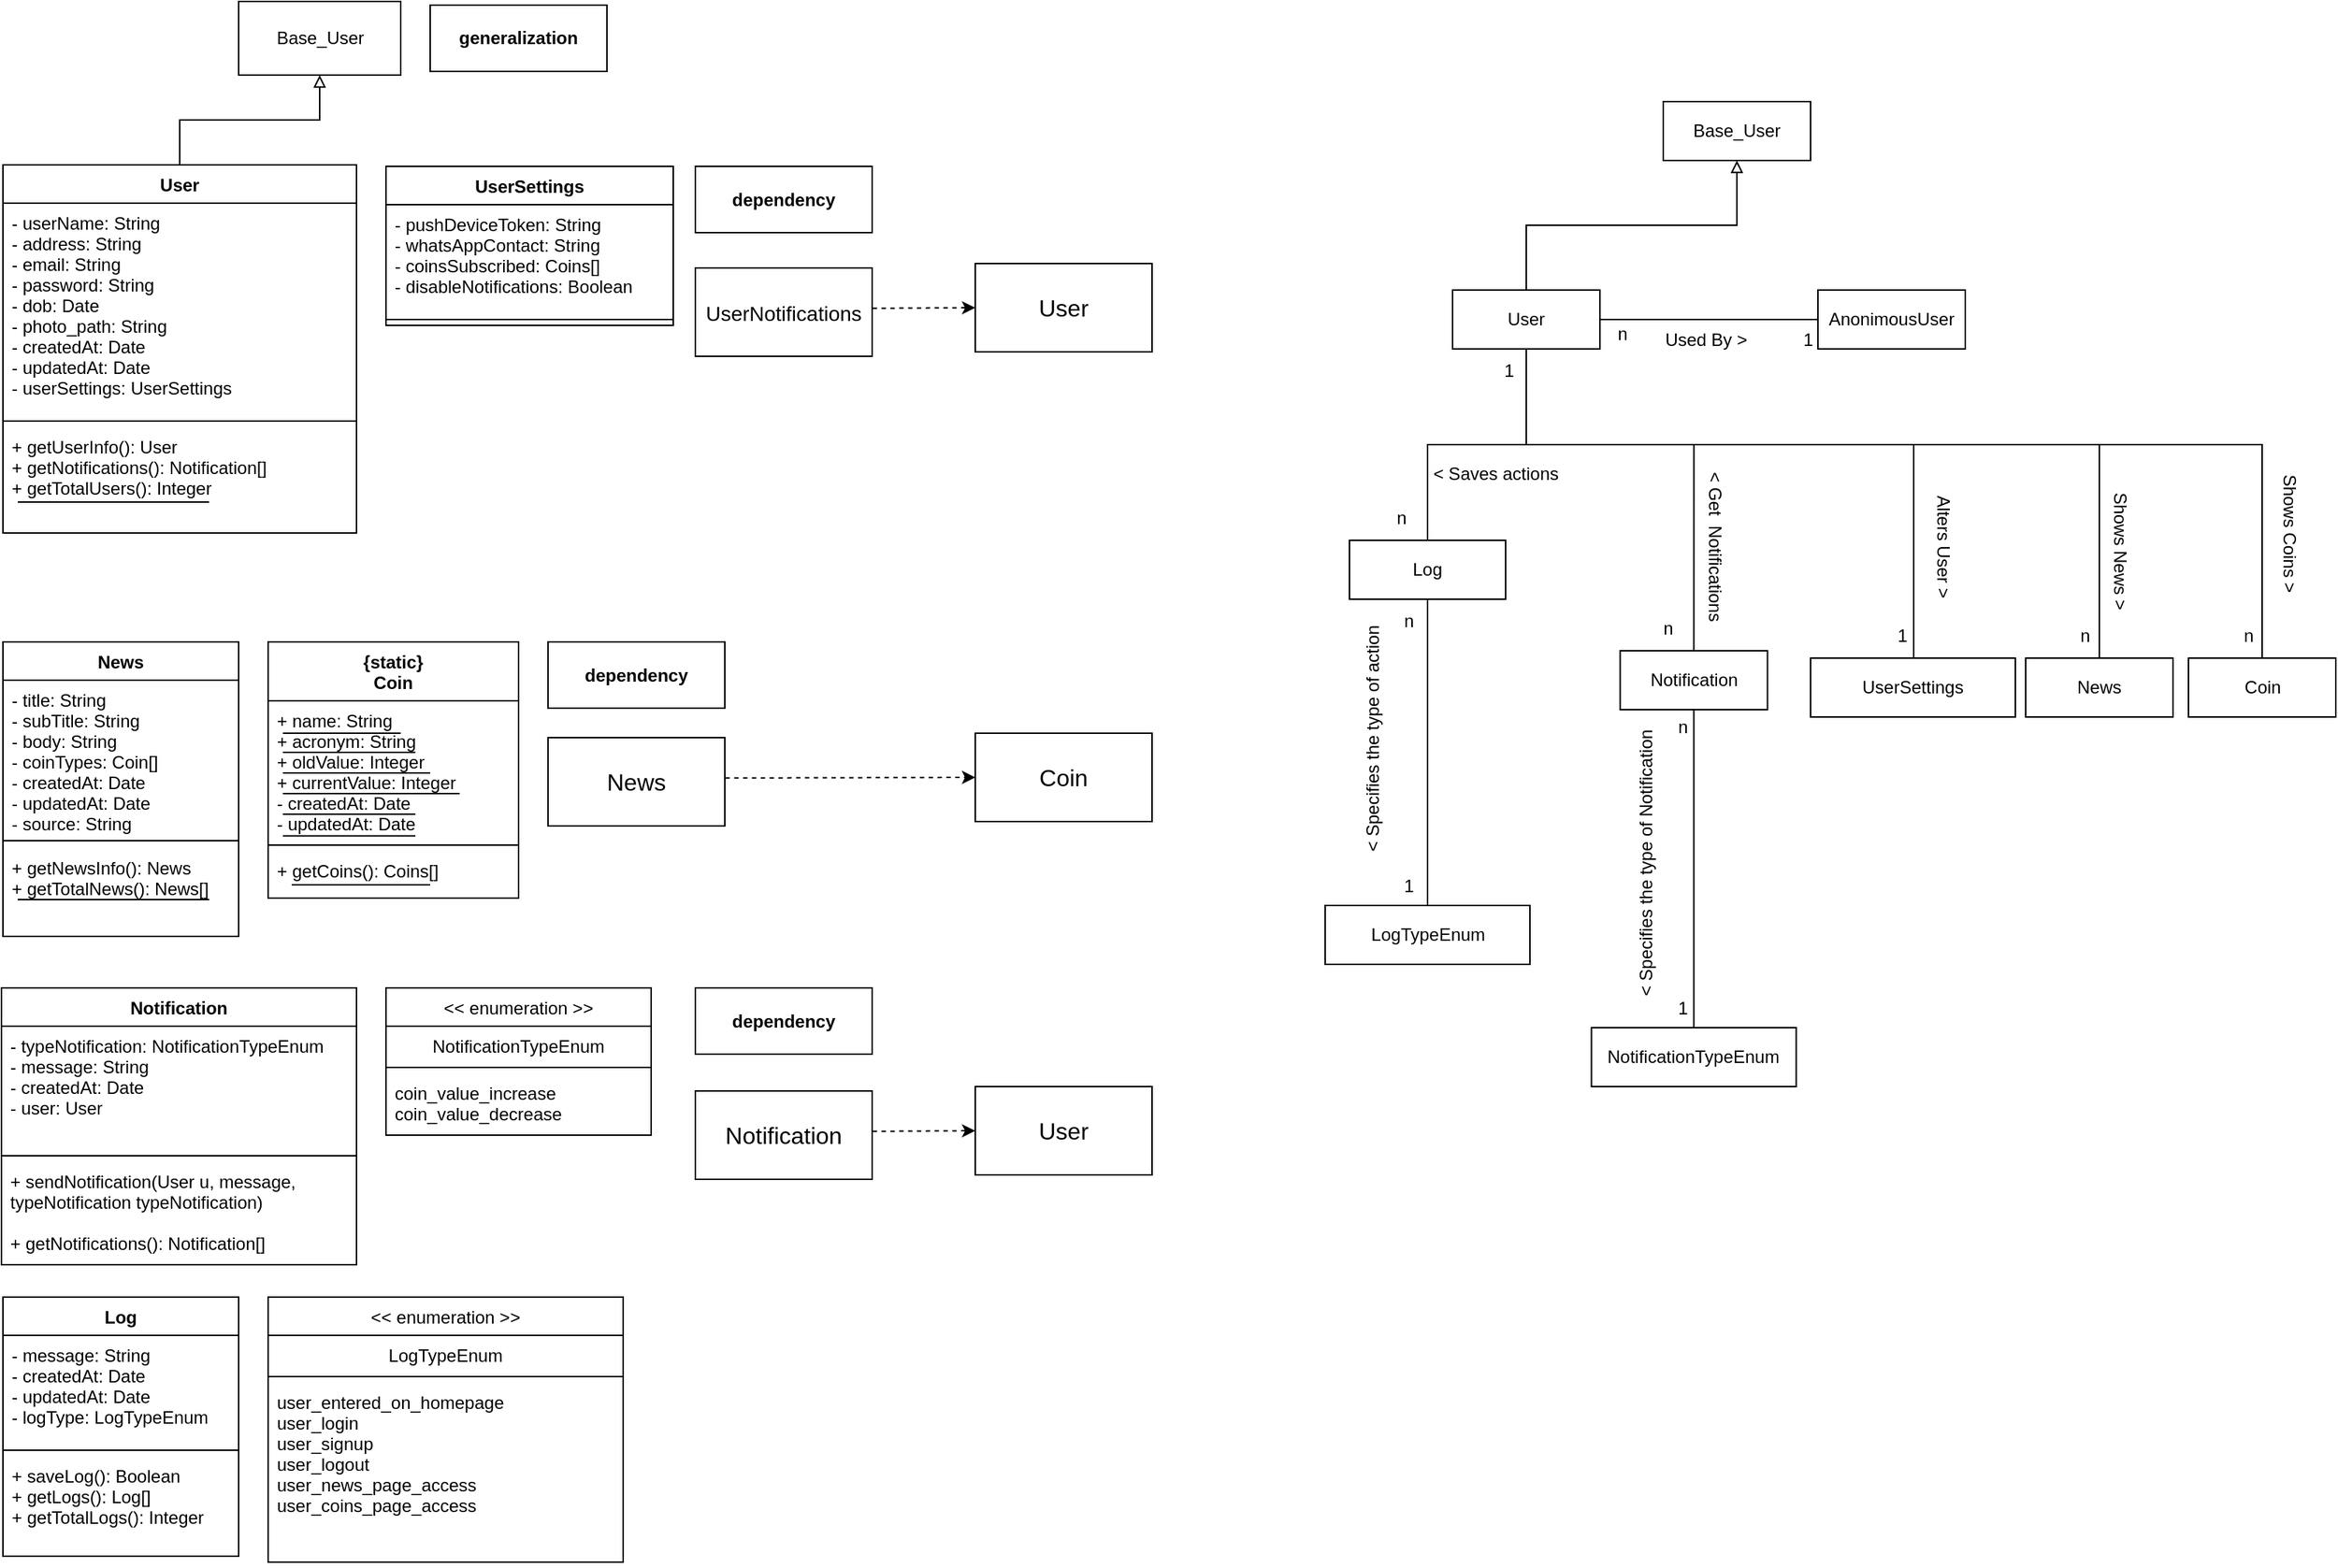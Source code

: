 <mxfile version="20.8.1" type="github">
  <diagram name="Page-1" id="c4acf3e9-155e-7222-9cf6-157b1a14988f">
    <mxGraphModel dx="1050" dy="573" grid="1" gridSize="10" guides="1" tooltips="1" connect="1" arrows="0" fold="1" page="1" pageScale="1" pageWidth="850" pageHeight="1100" background="none" math="0" shadow="0">
      <root>
        <mxCell id="0" />
        <mxCell id="1" parent="0" />
        <mxCell id="1kVBZCadghKIxwW6q3Z--1" value="Base_User" style="html=1;" parent="1" vertex="1">
          <mxGeometry x="200" y="20" width="110" height="50" as="geometry" />
        </mxCell>
        <mxCell id="1kVBZCadghKIxwW6q3Z--12" style="edgeStyle=orthogonalEdgeStyle;rounded=0;orthogonalLoop=1;jettySize=auto;html=1;exitX=0.5;exitY=0;exitDx=0;exitDy=0;entryX=0.5;entryY=1;entryDx=0;entryDy=0;endArrow=block;endFill=0;" parent="1" source="1kVBZCadghKIxwW6q3Z--2" target="1kVBZCadghKIxwW6q3Z--1" edge="1">
          <mxGeometry relative="1" as="geometry" />
        </mxCell>
        <mxCell id="1kVBZCadghKIxwW6q3Z--2" value="User" style="swimlane;fontStyle=1;align=center;verticalAlign=top;childLayout=stackLayout;horizontal=1;startSize=26;horizontalStack=0;resizeParent=1;resizeParentMax=0;resizeLast=0;collapsible=1;marginBottom=0;" parent="1" vertex="1">
          <mxGeometry x="40" y="131" width="240" height="250" as="geometry" />
        </mxCell>
        <mxCell id="1kVBZCadghKIxwW6q3Z--3" value="- userName: String&#xa;- address: String&#xa;- email: String&#xa;- password: String&#xa;- dob: Date&#xa;- photo_path: String&#xa;- createdAt: Date&#xa;- updatedAt: Date&#xa;- userSettings: UserSettings" style="text;strokeColor=none;fillColor=none;align=left;verticalAlign=top;spacingLeft=4;spacingRight=4;overflow=hidden;rotatable=0;points=[[0,0.5],[1,0.5]];portConstraint=eastwest;" parent="1kVBZCadghKIxwW6q3Z--2" vertex="1">
          <mxGeometry y="26" width="240" height="144" as="geometry" />
        </mxCell>
        <mxCell id="1kVBZCadghKIxwW6q3Z--4" value="" style="line;strokeWidth=1;fillColor=none;align=left;verticalAlign=middle;spacingTop=-1;spacingLeft=3;spacingRight=3;rotatable=0;labelPosition=right;points=[];portConstraint=eastwest;strokeColor=inherit;" parent="1kVBZCadghKIxwW6q3Z--2" vertex="1">
          <mxGeometry y="170" width="240" height="8" as="geometry" />
        </mxCell>
        <mxCell id="1kVBZCadghKIxwW6q3Z--5" value="+ getUserInfo(): User&#xa;+ getNotifications(): Notification[]&#xa;+ getTotalUsers(): Integer&#xa;" style="text;strokeColor=none;fillColor=none;align=left;verticalAlign=top;spacingLeft=4;spacingRight=4;overflow=hidden;rotatable=0;points=[[0,0.5],[1,0.5]];portConstraint=eastwest;" parent="1kVBZCadghKIxwW6q3Z--2" vertex="1">
          <mxGeometry y="178" width="240" height="72" as="geometry" />
        </mxCell>
        <mxCell id="AQvi-JiErW5GFwQCS90G-25" value="" style="endArrow=none;html=1;rounded=0;fontSize=16;exitX=0.042;exitY=0.464;exitDx=0;exitDy=0;exitPerimeter=0;entryX=0.583;entryY=0.464;entryDx=0;entryDy=0;entryPerimeter=0;" parent="1kVBZCadghKIxwW6q3Z--2" edge="1">
          <mxGeometry width="50" height="50" relative="1" as="geometry">
            <mxPoint x="10.08" y="228.998" as="sourcePoint" />
            <mxPoint x="139.92" y="228.998" as="targetPoint" />
          </mxGeometry>
        </mxCell>
        <mxCell id="IO16yfaYJcbksJ0PaBm1-2" value="{static}&#xa;Coin" style="swimlane;fontStyle=1;align=center;verticalAlign=top;childLayout=stackLayout;horizontal=1;startSize=40;horizontalStack=0;resizeParent=1;resizeParentMax=0;resizeLast=0;collapsible=1;marginBottom=0;" parent="1" vertex="1">
          <mxGeometry x="220" y="455" width="170" height="174" as="geometry" />
        </mxCell>
        <mxCell id="AQvi-JiErW5GFwQCS90G-5" value="" style="endArrow=none;html=1;rounded=0;" parent="IO16yfaYJcbksJ0PaBm1-2" edge="1">
          <mxGeometry width="50" height="50" relative="1" as="geometry">
            <mxPoint x="10.0" y="75" as="sourcePoint" />
            <mxPoint x="100" y="75" as="targetPoint" />
          </mxGeometry>
        </mxCell>
        <mxCell id="AQvi-JiErW5GFwQCS90G-6" value="" style="endArrow=none;html=1;rounded=0;" parent="IO16yfaYJcbksJ0PaBm1-2" edge="1">
          <mxGeometry width="50" height="50" relative="1" as="geometry">
            <mxPoint x="10.0" y="62" as="sourcePoint" />
            <mxPoint x="90" y="62" as="targetPoint" />
          </mxGeometry>
        </mxCell>
        <mxCell id="IO16yfaYJcbksJ0PaBm1-3" value="+ name: String&#xa;+ acronym: String&#xa;+ oldValue: Integer&#xa;+ currentValue: Integer&#xa;- createdAt: Date&#xa;- updatedAt: Date&#xa;&#xa;" style="text;strokeColor=none;fillColor=none;align=left;verticalAlign=top;spacingLeft=4;spacingRight=4;overflow=hidden;rotatable=0;points=[[0,0.5],[1,0.5]];portConstraint=eastwest;" parent="IO16yfaYJcbksJ0PaBm1-2" vertex="1">
          <mxGeometry y="40" width="170" height="94" as="geometry" />
        </mxCell>
        <mxCell id="AQvi-JiErW5GFwQCS90G-9" value="" style="endArrow=none;html=1;rounded=0;" parent="IO16yfaYJcbksJ0PaBm1-2" edge="1">
          <mxGeometry width="50" height="50" relative="1" as="geometry">
            <mxPoint x="10.0" y="131.81" as="sourcePoint" />
            <mxPoint x="100" y="131.81" as="targetPoint" />
          </mxGeometry>
        </mxCell>
        <mxCell id="AQvi-JiErW5GFwQCS90G-8" value="" style="endArrow=none;html=1;rounded=0;" parent="IO16yfaYJcbksJ0PaBm1-2" edge="1">
          <mxGeometry width="50" height="50" relative="1" as="geometry">
            <mxPoint x="10.0" y="117" as="sourcePoint" />
            <mxPoint x="100" y="117" as="targetPoint" />
          </mxGeometry>
        </mxCell>
        <mxCell id="AQvi-JiErW5GFwQCS90G-7" value="" style="endArrow=none;html=1;rounded=0;" parent="IO16yfaYJcbksJ0PaBm1-2" edge="1">
          <mxGeometry width="50" height="50" relative="1" as="geometry">
            <mxPoint x="10.0" y="103" as="sourcePoint" />
            <mxPoint x="130" y="103" as="targetPoint" />
          </mxGeometry>
        </mxCell>
        <mxCell id="IO16yfaYJcbksJ0PaBm1-4" value="" style="line;strokeWidth=1;fillColor=none;align=left;verticalAlign=middle;spacingTop=-1;spacingLeft=3;spacingRight=3;rotatable=0;labelPosition=right;points=[];portConstraint=eastwest;strokeColor=inherit;" parent="IO16yfaYJcbksJ0PaBm1-2" vertex="1">
          <mxGeometry y="134" width="170" height="8" as="geometry" />
        </mxCell>
        <mxCell id="IO16yfaYJcbksJ0PaBm1-5" value="+ getCoins(): Coins[]" style="text;strokeColor=none;fillColor=none;align=left;verticalAlign=top;spacingLeft=4;spacingRight=4;overflow=hidden;rotatable=0;points=[[0,0.5],[1,0.5]];portConstraint=eastwest;" parent="IO16yfaYJcbksJ0PaBm1-2" vertex="1">
          <mxGeometry y="142" width="170" height="32" as="geometry" />
        </mxCell>
        <mxCell id="AQvi-JiErW5GFwQCS90G-4" value="" style="endArrow=none;html=1;rounded=0;" parent="IO16yfaYJcbksJ0PaBm1-2" edge="1">
          <mxGeometry width="50" height="50" relative="1" as="geometry">
            <mxPoint x="10" y="89" as="sourcePoint" />
            <mxPoint x="110" y="89" as="targetPoint" />
          </mxGeometry>
        </mxCell>
        <mxCell id="AQvi-JiErW5GFwQCS90G-21" value="" style="endArrow=none;html=1;rounded=0;entryX=0.647;entryY=0.719;entryDx=0;entryDy=0;entryPerimeter=0;" parent="IO16yfaYJcbksJ0PaBm1-2" target="IO16yfaYJcbksJ0PaBm1-5" edge="1">
          <mxGeometry width="50" height="50" relative="1" as="geometry">
            <mxPoint x="16.0" y="165.0" as="sourcePoint" />
            <mxPoint x="96.0" y="165" as="targetPoint" />
          </mxGeometry>
        </mxCell>
        <mxCell id="R11sex2J8XhDxBknBM0T-1" value="Notification" style="swimlane;fontStyle=1;align=center;verticalAlign=top;childLayout=stackLayout;horizontal=1;startSize=26;horizontalStack=0;resizeParent=1;resizeParentMax=0;resizeLast=0;collapsible=1;marginBottom=0;" parent="1" vertex="1">
          <mxGeometry x="39" y="690" width="241" height="188" as="geometry" />
        </mxCell>
        <mxCell id="R11sex2J8XhDxBknBM0T-2" value="- typeNotification: NotificationTypeEnum&#xa;- message: String&#xa;- createdAt: Date&#xa;- user: User" style="text;strokeColor=none;fillColor=none;align=left;verticalAlign=top;spacingLeft=4;spacingRight=4;overflow=hidden;rotatable=0;points=[[0,0.5],[1,0.5]];portConstraint=eastwest;" parent="R11sex2J8XhDxBknBM0T-1" vertex="1">
          <mxGeometry y="26" width="241" height="84" as="geometry" />
        </mxCell>
        <mxCell id="R11sex2J8XhDxBknBM0T-3" value="" style="line;strokeWidth=1;fillColor=none;align=left;verticalAlign=middle;spacingTop=-1;spacingLeft=3;spacingRight=3;rotatable=0;labelPosition=right;points=[];portConstraint=eastwest;strokeColor=inherit;" parent="R11sex2J8XhDxBknBM0T-1" vertex="1">
          <mxGeometry y="110" width="241" height="8" as="geometry" />
        </mxCell>
        <mxCell id="R11sex2J8XhDxBknBM0T-4" value="+ sendNotification(User u, message, &#xa;typeNotification typeNotification)&#xa;&#xa;+ getNotifications(): Notification[]" style="text;strokeColor=none;fillColor=none;align=left;verticalAlign=top;spacingLeft=4;spacingRight=4;overflow=hidden;rotatable=0;points=[[0,0.5],[1,0.5]];portConstraint=eastwest;" parent="R11sex2J8XhDxBknBM0T-1" vertex="1">
          <mxGeometry y="118" width="241" height="70" as="geometry" />
        </mxCell>
        <mxCell id="R11sex2J8XhDxBknBM0T-5" value="News" style="swimlane;fontStyle=1;align=center;verticalAlign=top;childLayout=stackLayout;horizontal=1;startSize=26;horizontalStack=0;resizeParent=1;resizeParentMax=0;resizeLast=0;collapsible=1;marginBottom=0;" parent="1" vertex="1">
          <mxGeometry x="40" y="455" width="160" height="200" as="geometry" />
        </mxCell>
        <mxCell id="R11sex2J8XhDxBknBM0T-6" value="- title: String&#xa;- subTitle: String&#xa;- body: String&#xa;- coinTypes: Coin[]&#xa;- createdAt: Date&#xa;- updatedAt: Date&#xa;- source: String&#xa;" style="text;strokeColor=none;fillColor=none;align=left;verticalAlign=top;spacingLeft=4;spacingRight=4;overflow=hidden;rotatable=0;points=[[0,0.5],[1,0.5]];portConstraint=eastwest;" parent="R11sex2J8XhDxBknBM0T-5" vertex="1">
          <mxGeometry y="26" width="160" height="104" as="geometry" />
        </mxCell>
        <mxCell id="R11sex2J8XhDxBknBM0T-7" value="" style="line;strokeWidth=1;fillColor=none;align=left;verticalAlign=middle;spacingTop=-1;spacingLeft=3;spacingRight=3;rotatable=0;labelPosition=right;points=[];portConstraint=eastwest;strokeColor=inherit;" parent="R11sex2J8XhDxBknBM0T-5" vertex="1">
          <mxGeometry y="130" width="160" height="10" as="geometry" />
        </mxCell>
        <mxCell id="R11sex2J8XhDxBknBM0T-8" value="+ getNewsInfo(): News&#xa;+ getTotalNews(): News[]" style="text;strokeColor=none;fillColor=none;align=left;verticalAlign=top;spacingLeft=4;spacingRight=4;overflow=hidden;rotatable=0;points=[[0,0.5],[1,0.5]];portConstraint=eastwest;" parent="R11sex2J8XhDxBknBM0T-5" vertex="1">
          <mxGeometry y="140" width="160" height="60" as="geometry" />
        </mxCell>
        <mxCell id="AQvi-JiErW5GFwQCS90G-3" value="" style="endArrow=none;html=1;rounded=0;" parent="R11sex2J8XhDxBknBM0T-5" edge="1">
          <mxGeometry width="50" height="50" relative="1" as="geometry">
            <mxPoint x="10" y="175" as="sourcePoint" />
            <mxPoint x="140" y="175" as="targetPoint" />
          </mxGeometry>
        </mxCell>
        <mxCell id="wNefDF-Ug13ksWRHXuMs-5" value="Log" style="swimlane;fontStyle=1;align=center;verticalAlign=top;childLayout=stackLayout;horizontal=1;startSize=26;horizontalStack=0;resizeParent=1;resizeParentMax=0;resizeLast=0;collapsible=1;marginBottom=0;" parent="1" vertex="1">
          <mxGeometry x="40" y="900" width="160" height="176" as="geometry">
            <mxRectangle x="560" y="160" width="80" height="30" as="alternateBounds" />
          </mxGeometry>
        </mxCell>
        <mxCell id="wNefDF-Ug13ksWRHXuMs-6" value="- message: String&#xa;- createdAt: Date&#xa;- updatedAt: Date&#xa;- logType: LogTypeEnum" style="text;strokeColor=none;fillColor=none;align=left;verticalAlign=top;spacingLeft=4;spacingRight=4;overflow=hidden;rotatable=0;points=[[0,0.5],[1,0.5]];portConstraint=eastwest;" parent="wNefDF-Ug13ksWRHXuMs-5" vertex="1">
          <mxGeometry y="26" width="160" height="74" as="geometry" />
        </mxCell>
        <mxCell id="wNefDF-Ug13ksWRHXuMs-7" value="" style="line;strokeWidth=1;fillColor=none;align=left;verticalAlign=middle;spacingTop=-1;spacingLeft=3;spacingRight=3;rotatable=0;labelPosition=right;points=[];portConstraint=eastwest;strokeColor=inherit;" parent="wNefDF-Ug13ksWRHXuMs-5" vertex="1">
          <mxGeometry y="100" width="160" height="8" as="geometry" />
        </mxCell>
        <mxCell id="wNefDF-Ug13ksWRHXuMs-8" value="+ saveLog(): Boolean&#xa;+ getLogs(): Log[]&#xa;+ getTotalLogs(): Integer" style="text;strokeColor=none;fillColor=none;align=left;verticalAlign=top;spacingLeft=4;spacingRight=4;overflow=hidden;rotatable=0;points=[[0,0.5],[1,0.5]];portConstraint=eastwest;" parent="wNefDF-Ug13ksWRHXuMs-5" vertex="1">
          <mxGeometry y="108" width="160" height="68" as="geometry" />
        </mxCell>
        <mxCell id="AQvi-JiErW5GFwQCS90G-10" value="&lt;&lt; enumeration &gt;&gt;" style="swimlane;fontStyle=0;align=center;verticalAlign=top;childLayout=stackLayout;horizontal=1;startSize=26;horizontalStack=0;resizeParent=1;resizeParentMax=0;resizeLast=0;collapsible=1;marginBottom=0;" parent="1" vertex="1">
          <mxGeometry x="300" y="690" width="180" height="100" as="geometry" />
        </mxCell>
        <mxCell id="AQvi-JiErW5GFwQCS90G-11" value="NotificationTypeEnum" style="text;strokeColor=none;fillColor=none;align=center;verticalAlign=top;spacingLeft=4;spacingRight=4;overflow=hidden;rotatable=0;points=[[0,0.5],[1,0.5]];portConstraint=eastwest;" parent="AQvi-JiErW5GFwQCS90G-10" vertex="1">
          <mxGeometry y="26" width="180" height="24" as="geometry" />
        </mxCell>
        <mxCell id="AQvi-JiErW5GFwQCS90G-12" value="" style="line;strokeWidth=1;fillColor=none;align=left;verticalAlign=middle;spacingTop=-1;spacingLeft=3;spacingRight=3;rotatable=0;labelPosition=right;points=[];portConstraint=eastwest;strokeColor=inherit;" parent="AQvi-JiErW5GFwQCS90G-10" vertex="1">
          <mxGeometry y="50" width="180" height="8" as="geometry" />
        </mxCell>
        <mxCell id="AQvi-JiErW5GFwQCS90G-13" value="coin_value_increase&#xa;coin_value_decrease" style="text;strokeColor=none;fillColor=none;align=left;verticalAlign=top;spacingLeft=4;spacingRight=4;overflow=hidden;rotatable=0;points=[[0,0.5],[1,0.5]];portConstraint=eastwest;" parent="AQvi-JiErW5GFwQCS90G-10" vertex="1">
          <mxGeometry y="58" width="180" height="42" as="geometry" />
        </mxCell>
        <mxCell id="AQvi-JiErW5GFwQCS90G-18" value="News" style="rounded=0;whiteSpace=wrap;html=1;fontSize=16;" parent="1" vertex="1">
          <mxGeometry x="410" y="520" width="120" height="60" as="geometry" />
        </mxCell>
        <mxCell id="AQvi-JiErW5GFwQCS90G-19" value="Coin" style="rounded=0;whiteSpace=wrap;html=1;fontSize=16;" parent="1" vertex="1">
          <mxGeometry x="700" y="517" width="120" height="60" as="geometry" />
        </mxCell>
        <mxCell id="AQvi-JiErW5GFwQCS90G-20" value="" style="endArrow=classic;html=1;rounded=0;fontSize=16;exitX=1.003;exitY=0.457;exitDx=0;exitDy=0;exitPerimeter=0;entryX=0;entryY=0.5;entryDx=0;entryDy=0;dashed=1;" parent="1" source="AQvi-JiErW5GFwQCS90G-18" target="AQvi-JiErW5GFwQCS90G-19" edge="1">
          <mxGeometry width="50" height="50" relative="1" as="geometry">
            <mxPoint x="590" y="660" as="sourcePoint" />
            <mxPoint x="640" y="610" as="targetPoint" />
          </mxGeometry>
        </mxCell>
        <mxCell id="AQvi-JiErW5GFwQCS90G-26" value="&lt;&lt; enumeration &gt;&gt;" style="swimlane;fontStyle=0;align=center;verticalAlign=top;childLayout=stackLayout;horizontal=1;startSize=26;horizontalStack=0;resizeParent=1;resizeParentMax=0;resizeLast=0;collapsible=1;marginBottom=0;" parent="1" vertex="1">
          <mxGeometry x="220" y="900" width="241" height="180" as="geometry" />
        </mxCell>
        <mxCell id="AQvi-JiErW5GFwQCS90G-27" value="LogTypeEnum" style="text;strokeColor=none;fillColor=none;align=center;verticalAlign=top;spacingLeft=4;spacingRight=4;overflow=hidden;rotatable=0;points=[[0,0.5],[1,0.5]];portConstraint=eastwest;" parent="AQvi-JiErW5GFwQCS90G-26" vertex="1">
          <mxGeometry y="26" width="241" height="24" as="geometry" />
        </mxCell>
        <mxCell id="AQvi-JiErW5GFwQCS90G-28" value="" style="line;strokeWidth=1;fillColor=none;align=left;verticalAlign=middle;spacingTop=-1;spacingLeft=3;spacingRight=3;rotatable=0;labelPosition=right;points=[];portConstraint=eastwest;strokeColor=inherit;" parent="AQvi-JiErW5GFwQCS90G-26" vertex="1">
          <mxGeometry y="50" width="241" height="8" as="geometry" />
        </mxCell>
        <mxCell id="AQvi-JiErW5GFwQCS90G-29" value="user_entered_on_homepage&#xa;user_login&#xa;user_signup&#xa;user_logout&#xa;user_news_page_access&#xa;user_coins_page_access" style="text;strokeColor=none;fillColor=none;align=left;verticalAlign=top;spacingLeft=4;spacingRight=4;overflow=hidden;rotatable=0;points=[[0,0.5],[1,0.5]];portConstraint=eastwest;" parent="AQvi-JiErW5GFwQCS90G-26" vertex="1">
          <mxGeometry y="58" width="241" height="122" as="geometry" />
        </mxCell>
        <mxCell id="AQvi-JiErW5GFwQCS90G-43" value="Notification" style="rounded=0;whiteSpace=wrap;html=1;fontSize=16;" parent="1" vertex="1">
          <mxGeometry x="510" y="760" width="120" height="60" as="geometry" />
        </mxCell>
        <mxCell id="AQvi-JiErW5GFwQCS90G-44" value="User" style="rounded=0;whiteSpace=wrap;html=1;fontSize=16;" parent="1" vertex="1">
          <mxGeometry x="700" y="757" width="120" height="60" as="geometry" />
        </mxCell>
        <mxCell id="AQvi-JiErW5GFwQCS90G-45" value="" style="endArrow=classic;html=1;rounded=0;fontSize=16;exitX=1.003;exitY=0.457;exitDx=0;exitDy=0;exitPerimeter=0;entryX=0;entryY=0.5;entryDx=0;entryDy=0;dashed=1;" parent="1" source="AQvi-JiErW5GFwQCS90G-43" target="AQvi-JiErW5GFwQCS90G-44" edge="1">
          <mxGeometry width="50" height="50" relative="1" as="geometry">
            <mxPoint x="740" y="900" as="sourcePoint" />
            <mxPoint x="790" y="850" as="targetPoint" />
          </mxGeometry>
        </mxCell>
        <mxCell id="AQvi-JiErW5GFwQCS90G-47" value="&lt;b&gt;generalization&lt;/b&gt;" style="rounded=0;whiteSpace=wrap;html=1;" parent="1" vertex="1">
          <mxGeometry x="330" y="22.5" width="120" height="45" as="geometry" />
        </mxCell>
        <mxCell id="XXMlxomXmTeizA1WiMZB-10" style="edgeStyle=orthogonalEdgeStyle;rounded=0;orthogonalLoop=1;jettySize=auto;html=1;exitX=0.5;exitY=1;exitDx=0;exitDy=0;entryX=0.5;entryY=0;entryDx=0;entryDy=0;endArrow=none;endFill=0;" parent="1" target="XXMlxomXmTeizA1WiMZB-4" edge="1">
          <mxGeometry relative="1" as="geometry">
            <mxPoint x="1074" y="251.0" as="sourcePoint" />
            <mxPoint x="1573.5" y="461" as="targetPoint" />
            <Array as="points">
              <mxPoint x="1074" y="321" />
              <mxPoint x="1574" y="321" />
            </Array>
          </mxGeometry>
        </mxCell>
        <mxCell id="XXMlxomXmTeizA1WiMZB-11" style="edgeStyle=orthogonalEdgeStyle;rounded=0;orthogonalLoop=1;jettySize=auto;html=1;entryX=0.5;entryY=0;entryDx=0;entryDy=0;endArrow=none;endFill=0;exitX=0.5;exitY=1;exitDx=0;exitDy=0;" parent="1" target="XXMlxomXmTeizA1WiMZB-6" edge="1">
          <mxGeometry relative="1" as="geometry">
            <mxPoint x="1074" y="251.0" as="sourcePoint" />
            <mxPoint x="1463.0" y="461" as="targetPoint" />
            <Array as="points">
              <mxPoint x="1074" y="321" />
              <mxPoint x="1463" y="321" />
            </Array>
          </mxGeometry>
        </mxCell>
        <mxCell id="XXMlxomXmTeizA1WiMZB-1" value="Base_User" style="rounded=0;whiteSpace=wrap;html=1;" parent="1" vertex="1">
          <mxGeometry x="1167" y="88" width="100" height="40" as="geometry" />
        </mxCell>
        <mxCell id="XXMlxomXmTeizA1WiMZB-3" style="edgeStyle=orthogonalEdgeStyle;rounded=0;orthogonalLoop=1;jettySize=auto;html=1;exitX=0.5;exitY=0;exitDx=0;exitDy=0;entryX=0.5;entryY=1;entryDx=0;entryDy=0;endArrow=block;endFill=0;" parent="1" source="XXMlxomXmTeizA1WiMZB-2" target="XXMlxomXmTeizA1WiMZB-1" edge="1">
          <mxGeometry relative="1" as="geometry" />
        </mxCell>
        <mxCell id="XXMlxomXmTeizA1WiMZB-13" style="edgeStyle=orthogonalEdgeStyle;rounded=0;orthogonalLoop=1;jettySize=auto;html=1;exitX=0.5;exitY=1;exitDx=0;exitDy=0;entryX=0.5;entryY=0;entryDx=0;entryDy=0;endArrow=none;endFill=0;" parent="1" source="XXMlxomXmTeizA1WiMZB-2" target="XXMlxomXmTeizA1WiMZB-8" edge="1">
          <mxGeometry relative="1" as="geometry" />
        </mxCell>
        <mxCell id="XXMlxomXmTeizA1WiMZB-14" style="edgeStyle=orthogonalEdgeStyle;rounded=0;orthogonalLoop=1;jettySize=auto;html=1;exitX=0.5;exitY=1;exitDx=0;exitDy=0;entryX=0.5;entryY=0;entryDx=0;entryDy=0;endArrow=none;endFill=0;" parent="1" edge="1">
          <mxGeometry relative="1" as="geometry">
            <mxPoint x="1074" y="261" as="sourcePoint" />
            <mxPoint x="1187.75" y="466" as="targetPoint" />
            <Array as="points">
              <mxPoint x="1074" y="321" />
              <mxPoint x="1188" y="321" />
            </Array>
          </mxGeometry>
        </mxCell>
        <mxCell id="XXMlxomXmTeizA1WiMZB-17" style="edgeStyle=orthogonalEdgeStyle;rounded=0;orthogonalLoop=1;jettySize=auto;html=1;exitX=0.5;exitY=1;exitDx=0;exitDy=0;endArrow=none;endFill=0;" parent="1" target="XXMlxomXmTeizA1WiMZB-12" edge="1">
          <mxGeometry relative="1" as="geometry">
            <mxPoint x="1074" y="251.0" as="sourcePoint" />
            <mxPoint x="1336.5" y="461" as="targetPoint" />
            <Array as="points">
              <mxPoint x="1074" y="321" />
              <mxPoint x="1337" y="321" />
            </Array>
          </mxGeometry>
        </mxCell>
        <mxCell id="XXMlxomXmTeizA1WiMZB-2" value="User" style="rounded=0;whiteSpace=wrap;html=1;" parent="1" vertex="1">
          <mxGeometry x="1024" y="216" width="100" height="40" as="geometry" />
        </mxCell>
        <mxCell id="XXMlxomXmTeizA1WiMZB-4" value="Coin" style="rounded=0;whiteSpace=wrap;html=1;" parent="1" vertex="1">
          <mxGeometry x="1523.5" y="466" width="100" height="40" as="geometry" />
        </mxCell>
        <mxCell id="AQvi-JiErW5GFwQCS90G-54" value="UserSettings" style="swimlane;fontStyle=1;align=center;verticalAlign=top;childLayout=stackLayout;horizontal=1;startSize=26;horizontalStack=0;resizeParent=1;resizeParentMax=0;resizeLast=0;collapsible=1;marginBottom=0;" parent="1" vertex="1">
          <mxGeometry x="300" y="132" width="195" height="108" as="geometry" />
        </mxCell>
        <mxCell id="AQvi-JiErW5GFwQCS90G-55" value="- pushDeviceToken: String&#xa;- whatsAppContact: String&#xa;- coinsSubscribed: Coins[]&#xa;- disableNotifications: Boolean" style="text;strokeColor=none;fillColor=none;align=left;verticalAlign=top;spacingLeft=4;spacingRight=4;overflow=hidden;rotatable=0;points=[[0,0.5],[1,0.5]];portConstraint=eastwest;" parent="AQvi-JiErW5GFwQCS90G-54" vertex="1">
          <mxGeometry y="26" width="195" height="74" as="geometry" />
        </mxCell>
        <mxCell id="AQvi-JiErW5GFwQCS90G-56" value="" style="line;strokeWidth=1;fillColor=none;align=left;verticalAlign=middle;spacingTop=-1;spacingLeft=3;spacingRight=3;rotatable=0;labelPosition=right;points=[];portConstraint=eastwest;strokeColor=inherit;" parent="AQvi-JiErW5GFwQCS90G-54" vertex="1">
          <mxGeometry y="100" width="195" height="8" as="geometry" />
        </mxCell>
        <mxCell id="XXMlxomXmTeizA1WiMZB-16" style="edgeStyle=orthogonalEdgeStyle;rounded=0;orthogonalLoop=1;jettySize=auto;html=1;exitX=0.5;exitY=1;exitDx=0;exitDy=0;entryX=0.5;entryY=0;entryDx=0;entryDy=0;endArrow=none;endFill=0;" parent="1" source="XXMlxomXmTeizA1WiMZB-5" target="XXMlxomXmTeizA1WiMZB-7" edge="1">
          <mxGeometry relative="1" as="geometry">
            <mxPoint x="1188" y="559" as="targetPoint" />
          </mxGeometry>
        </mxCell>
        <mxCell id="XXMlxomXmTeizA1WiMZB-5" value="Notification" style="rounded=0;whiteSpace=wrap;html=1;" parent="1" vertex="1">
          <mxGeometry x="1137.75" y="461" width="100" height="40" as="geometry" />
        </mxCell>
        <mxCell id="XXMlxomXmTeizA1WiMZB-6" value="News" style="rounded=0;whiteSpace=wrap;html=1;" parent="1" vertex="1">
          <mxGeometry x="1413" y="466" width="100" height="40" as="geometry" />
        </mxCell>
        <mxCell id="XXMlxomXmTeizA1WiMZB-7" value="NotificationTypeEnum" style="rounded=0;whiteSpace=wrap;html=1;" parent="1" vertex="1">
          <mxGeometry x="1118.25" y="717" width="139" height="40" as="geometry" />
        </mxCell>
        <mxCell id="AQvi-JiErW5GFwQCS90G-61" value="&lt;font style=&quot;font-size: 14px;&quot;&gt;UserNotifications&lt;/font&gt;" style="rounded=0;whiteSpace=wrap;html=1;fontSize=16;" parent="1" vertex="1">
          <mxGeometry x="510" y="201" width="120" height="60" as="geometry" />
        </mxCell>
        <mxCell id="XXMlxomXmTeizA1WiMZB-25" style="edgeStyle=orthogonalEdgeStyle;rounded=0;orthogonalLoop=1;jettySize=auto;html=1;exitX=0.5;exitY=1;exitDx=0;exitDy=0;entryX=0.5;entryY=0;entryDx=0;entryDy=0;endArrow=none;endFill=0;" parent="1" source="XXMlxomXmTeizA1WiMZB-8" target="XXMlxomXmTeizA1WiMZB-9" edge="1">
          <mxGeometry relative="1" as="geometry" />
        </mxCell>
        <mxCell id="XXMlxomXmTeizA1WiMZB-8" value="Log" style="rounded=0;whiteSpace=wrap;html=1;" parent="1" vertex="1">
          <mxGeometry x="954" y="386" width="106" height="40" as="geometry" />
        </mxCell>
        <mxCell id="AQvi-JiErW5GFwQCS90G-62" value="User" style="rounded=0;whiteSpace=wrap;html=1;fontSize=16;" parent="1" vertex="1">
          <mxGeometry x="700" y="198" width="120" height="60" as="geometry" />
        </mxCell>
        <mxCell id="XXMlxomXmTeizA1WiMZB-9" value="LogTypeEnum" style="rounded=0;whiteSpace=wrap;html=1;" parent="1" vertex="1">
          <mxGeometry x="937.5" y="634" width="139" height="40" as="geometry" />
        </mxCell>
        <mxCell id="AQvi-JiErW5GFwQCS90G-63" value="" style="endArrow=classic;html=1;rounded=0;fontSize=16;exitX=1.003;exitY=0.457;exitDx=0;exitDy=0;exitPerimeter=0;entryX=0;entryY=0.5;entryDx=0;entryDy=0;dashed=1;" parent="1" source="AQvi-JiErW5GFwQCS90G-61" target="AQvi-JiErW5GFwQCS90G-62" edge="1">
          <mxGeometry width="50" height="50" relative="1" as="geometry">
            <mxPoint x="690" y="341" as="sourcePoint" />
            <mxPoint x="740" y="291" as="targetPoint" />
          </mxGeometry>
        </mxCell>
        <mxCell id="1BcHjF3uCXnZvIURgl_Y-1" value="&lt;b&gt;dependency&lt;/b&gt;" style="rounded=0;whiteSpace=wrap;html=1;" parent="1" vertex="1">
          <mxGeometry x="510" y="132" width="120" height="45" as="geometry" />
        </mxCell>
        <mxCell id="XXMlxomXmTeizA1WiMZB-12" value="UserSettings" style="rounded=0;whiteSpace=wrap;html=1;" parent="1" vertex="1">
          <mxGeometry x="1267" y="466" width="139" height="40" as="geometry" />
        </mxCell>
        <mxCell id="1BcHjF3uCXnZvIURgl_Y-4" value="&lt;b&gt;dependency&lt;/b&gt;" style="rounded=0;whiteSpace=wrap;html=1;" parent="1" vertex="1">
          <mxGeometry x="510" y="690" width="120" height="45" as="geometry" />
        </mxCell>
        <mxCell id="XXMlxomXmTeizA1WiMZB-19" style="edgeStyle=orthogonalEdgeStyle;rounded=0;orthogonalLoop=1;jettySize=auto;html=1;exitX=0;exitY=0.5;exitDx=0;exitDy=0;endArrow=none;endFill=0;" parent="1" source="XXMlxomXmTeizA1WiMZB-18" target="XXMlxomXmTeizA1WiMZB-2" edge="1">
          <mxGeometry relative="1" as="geometry" />
        </mxCell>
        <mxCell id="c3FHPeLC6Sw23r4ZvnY--1" value="&lt;b&gt;dependency&lt;/b&gt;" style="rounded=0;whiteSpace=wrap;html=1;" parent="1" vertex="1">
          <mxGeometry x="410" y="455" width="120" height="45" as="geometry" />
        </mxCell>
        <mxCell id="XXMlxomXmTeizA1WiMZB-18" value="AnonimousUser" style="rounded=0;whiteSpace=wrap;html=1;" parent="1" vertex="1">
          <mxGeometry x="1272" y="216" width="100" height="40" as="geometry" />
        </mxCell>
        <mxCell id="XXMlxomXmTeizA1WiMZB-20" value="&amp;nbsp;Used By &amp;gt;" style="text;html=1;align=center;verticalAlign=middle;resizable=0;points=[];autosize=1;strokeColor=none;fillColor=none;" parent="1" vertex="1">
          <mxGeometry x="1154" y="235" width="80" height="30" as="geometry" />
        </mxCell>
        <mxCell id="XXMlxomXmTeizA1WiMZB-21" value="1" style="text;html=1;align=center;verticalAlign=middle;resizable=0;points=[];autosize=1;strokeColor=none;fillColor=none;" parent="1" vertex="1">
          <mxGeometry x="1047.25" y="256" width="30" height="30" as="geometry" />
        </mxCell>
        <mxCell id="XXMlxomXmTeizA1WiMZB-22" value="n" style="text;html=1;align=center;verticalAlign=middle;resizable=0;points=[];autosize=1;strokeColor=none;fillColor=none;" parent="1" vertex="1">
          <mxGeometry x="974" y="356" width="30" height="30" as="geometry" />
        </mxCell>
        <mxCell id="XXMlxomXmTeizA1WiMZB-23" value="n" style="text;html=1;align=center;verticalAlign=middle;resizable=0;points=[];autosize=1;strokeColor=none;fillColor=none;" parent="1" vertex="1">
          <mxGeometry x="1154.5" y="431" width="30" height="30" as="geometry" />
        </mxCell>
        <mxCell id="XXMlxomXmTeizA1WiMZB-26" value="n" style="text;html=1;align=center;verticalAlign=middle;resizable=0;points=[];autosize=1;strokeColor=none;fillColor=none;" parent="1" vertex="1">
          <mxGeometry x="979" y="426" width="30" height="30" as="geometry" />
        </mxCell>
        <mxCell id="XXMlxomXmTeizA1WiMZB-27" value="1" style="text;html=1;align=center;verticalAlign=middle;resizable=0;points=[];autosize=1;strokeColor=none;fillColor=none;" parent="1" vertex="1">
          <mxGeometry x="979" y="606" width="30" height="30" as="geometry" />
        </mxCell>
        <mxCell id="XXMlxomXmTeizA1WiMZB-28" value="n" style="text;html=1;align=center;verticalAlign=middle;resizable=0;points=[];autosize=1;strokeColor=none;fillColor=none;" parent="1" vertex="1">
          <mxGeometry x="1164.5" y="498" width="30" height="30" as="geometry" />
        </mxCell>
        <mxCell id="XXMlxomXmTeizA1WiMZB-29" value="1" style="text;html=1;align=center;verticalAlign=middle;resizable=0;points=[];autosize=1;strokeColor=none;fillColor=none;" parent="1" vertex="1">
          <mxGeometry x="1164.5" y="689" width="30" height="30" as="geometry" />
        </mxCell>
        <mxCell id="XXMlxomXmTeizA1WiMZB-30" value="1" style="text;html=1;align=center;verticalAlign=middle;resizable=0;points=[];autosize=1;strokeColor=none;fillColor=none;" parent="1" vertex="1">
          <mxGeometry x="1313.5" y="436" width="30" height="30" as="geometry" />
        </mxCell>
        <mxCell id="XXMlxomXmTeizA1WiMZB-31" value="n" style="text;html=1;align=center;verticalAlign=middle;resizable=0;points=[];autosize=1;strokeColor=none;fillColor=none;" parent="1" vertex="1">
          <mxGeometry x="1437.5" y="436" width="30" height="30" as="geometry" />
        </mxCell>
        <mxCell id="XXMlxomXmTeizA1WiMZB-32" value="n" style="text;html=1;align=center;verticalAlign=middle;resizable=0;points=[];autosize=1;strokeColor=none;fillColor=none;" parent="1" vertex="1">
          <mxGeometry x="1548.5" y="436" width="30" height="30" as="geometry" />
        </mxCell>
        <mxCell id="XXMlxomXmTeizA1WiMZB-33" value="1" style="text;html=1;align=center;verticalAlign=middle;resizable=0;points=[];autosize=1;strokeColor=none;fillColor=none;" parent="1" vertex="1">
          <mxGeometry x="1250" y="235" width="30" height="30" as="geometry" />
        </mxCell>
        <mxCell id="XXMlxomXmTeizA1WiMZB-34" value="n" style="text;html=1;align=center;verticalAlign=middle;resizable=0;points=[];autosize=1;strokeColor=none;fillColor=none;" parent="1" vertex="1">
          <mxGeometry x="1124" y="231" width="30" height="30" as="geometry" />
        </mxCell>
        <mxCell id="XXMlxomXmTeizA1WiMZB-36" value="&amp;lt; Saves actions" style="text;html=1;align=center;verticalAlign=middle;resizable=0;points=[];autosize=1;strokeColor=none;fillColor=none;" parent="1" vertex="1">
          <mxGeometry x="997.75" y="326" width="110" height="30" as="geometry" />
        </mxCell>
        <mxCell id="XXMlxomXmTeizA1WiMZB-37" value="&amp;lt; Specifies the type of action" style="text;html=1;align=center;verticalAlign=middle;resizable=0;points=[];autosize=1;strokeColor=none;fillColor=none;rotation=-90;" parent="1" vertex="1">
          <mxGeometry x="880" y="506" width="180" height="30" as="geometry" />
        </mxCell>
        <mxCell id="XXMlxomXmTeizA1WiMZB-38" value="&amp;lt; Specifies the type of Notification" style="text;html=1;align=center;verticalAlign=middle;resizable=0;points=[];autosize=1;strokeColor=none;fillColor=none;rotation=-90;" parent="1" vertex="1">
          <mxGeometry x="1050.5" y="591" width="210" height="30" as="geometry" />
        </mxCell>
        <mxCell id="XXMlxomXmTeizA1WiMZB-39" value="&amp;lt; Get &amp;nbsp;Notifications" style="text;html=1;align=center;verticalAlign=middle;resizable=0;points=[];autosize=1;strokeColor=none;fillColor=none;rotation=90;" parent="1" vertex="1">
          <mxGeometry x="1137" y="375" width="130" height="30" as="geometry" />
        </mxCell>
        <mxCell id="XXMlxomXmTeizA1WiMZB-40" value="Alters User &amp;gt;" style="text;html=1;align=center;verticalAlign=middle;resizable=0;points=[];autosize=1;strokeColor=none;fillColor=none;rotation=90;" parent="1" vertex="1">
          <mxGeometry x="1312" y="375" width="90" height="30" as="geometry" />
        </mxCell>
        <mxCell id="XXMlxomXmTeizA1WiMZB-41" value="Shows News &amp;gt;" style="text;html=1;align=center;verticalAlign=middle;resizable=0;points=[];autosize=1;strokeColor=none;fillColor=none;rotation=90;" parent="1" vertex="1">
          <mxGeometry x="1427" y="378" width="100" height="30" as="geometry" />
        </mxCell>
        <mxCell id="XXMlxomXmTeizA1WiMZB-42" value="Shows Coins &amp;gt;" style="text;html=1;align=center;verticalAlign=middle;resizable=0;points=[];autosize=1;strokeColor=none;fillColor=none;rotation=90;" parent="1" vertex="1">
          <mxGeometry x="1542" y="366" width="100" height="30" as="geometry" />
        </mxCell>
      </root>
    </mxGraphModel>
  </diagram>
</mxfile>
